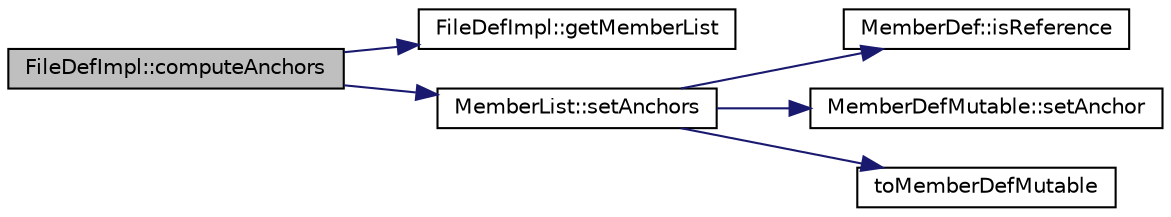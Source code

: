 digraph "FileDefImpl::computeAnchors"
{
 // LATEX_PDF_SIZE
  edge [fontname="Helvetica",fontsize="10",labelfontname="Helvetica",labelfontsize="10"];
  node [fontname="Helvetica",fontsize="10",shape=record];
  rankdir="LR";
  Node1 [label="FileDefImpl::computeAnchors",height=0.2,width=0.4,color="black", fillcolor="grey75", style="filled", fontcolor="black",tooltip=" "];
  Node1 -> Node2 [color="midnightblue",fontsize="10",style="solid"];
  Node2 [label="FileDefImpl::getMemberList",height=0.2,width=0.4,color="black", fillcolor="white", style="filled",URL="$classFileDefImpl.html#a88fed06eebe67153120b530866231b2a",tooltip=" "];
  Node1 -> Node3 [color="midnightblue",fontsize="10",style="solid"];
  Node3 [label="MemberList::setAnchors",height=0.2,width=0.4,color="black", fillcolor="white", style="filled",URL="$classMemberList.html#ae626c9e633e5efcf3476b1c7c847d06b",tooltip=" "];
  Node3 -> Node4 [color="midnightblue",fontsize="10",style="solid"];
  Node4 [label="MemberDef::isReference",height=0.2,width=0.4,color="black", fillcolor="white", style="filled",URL="$classMemberDef.html#ade4d014822cd90624bc0ab3651ef456a",tooltip=" "];
  Node3 -> Node5 [color="midnightblue",fontsize="10",style="solid"];
  Node5 [label="MemberDefMutable::setAnchor",height=0.2,width=0.4,color="black", fillcolor="white", style="filled",URL="$classMemberDefMutable.html#af48fd6067d41423e4df51dedaf76cd3c",tooltip=" "];
  Node3 -> Node6 [color="midnightblue",fontsize="10",style="solid"];
  Node6 [label="toMemberDefMutable",height=0.2,width=0.4,color="black", fillcolor="white", style="filled",URL="$memberdef_8cpp.html#a9ea80ba313803ae565f05ce1c8eb6bb5",tooltip=" "];
}
